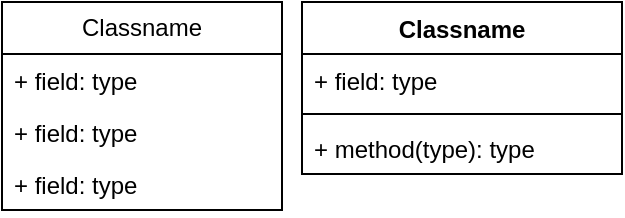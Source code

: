 <mxfile version="22.1.18" type="github">
  <diagram name="Seite-1" id="ZSmkLeSgTR_LV9dQLQKn">
    <mxGraphModel dx="1224" dy="667" grid="1" gridSize="10" guides="1" tooltips="1" connect="1" arrows="1" fold="1" page="1" pageScale="1" pageWidth="827" pageHeight="1169" math="0" shadow="0">
      <root>
        <mxCell id="0" />
        <mxCell id="1" parent="0" />
        <mxCell id="T4g4n2y8UJ4xbw1Z9NGs-1" value="Classname" style="swimlane;fontStyle=0;childLayout=stackLayout;horizontal=1;startSize=26;fillColor=none;horizontalStack=0;resizeParent=1;resizeParentMax=0;resizeLast=0;collapsible=1;marginBottom=0;whiteSpace=wrap;html=1;" vertex="1" parent="1">
          <mxGeometry x="180" y="130" width="140" height="104" as="geometry" />
        </mxCell>
        <mxCell id="T4g4n2y8UJ4xbw1Z9NGs-2" value="+ field: type" style="text;strokeColor=none;fillColor=none;align=left;verticalAlign=top;spacingLeft=4;spacingRight=4;overflow=hidden;rotatable=0;points=[[0,0.5],[1,0.5]];portConstraint=eastwest;whiteSpace=wrap;html=1;" vertex="1" parent="T4g4n2y8UJ4xbw1Z9NGs-1">
          <mxGeometry y="26" width="140" height="26" as="geometry" />
        </mxCell>
        <mxCell id="T4g4n2y8UJ4xbw1Z9NGs-3" value="+ field: type" style="text;strokeColor=none;fillColor=none;align=left;verticalAlign=top;spacingLeft=4;spacingRight=4;overflow=hidden;rotatable=0;points=[[0,0.5],[1,0.5]];portConstraint=eastwest;whiteSpace=wrap;html=1;" vertex="1" parent="T4g4n2y8UJ4xbw1Z9NGs-1">
          <mxGeometry y="52" width="140" height="26" as="geometry" />
        </mxCell>
        <mxCell id="T4g4n2y8UJ4xbw1Z9NGs-4" value="+ field: type" style="text;strokeColor=none;fillColor=none;align=left;verticalAlign=top;spacingLeft=4;spacingRight=4;overflow=hidden;rotatable=0;points=[[0,0.5],[1,0.5]];portConstraint=eastwest;whiteSpace=wrap;html=1;" vertex="1" parent="T4g4n2y8UJ4xbw1Z9NGs-1">
          <mxGeometry y="78" width="140" height="26" as="geometry" />
        </mxCell>
        <mxCell id="T4g4n2y8UJ4xbw1Z9NGs-5" value="Classname" style="swimlane;fontStyle=1;align=center;verticalAlign=top;childLayout=stackLayout;horizontal=1;startSize=26;horizontalStack=0;resizeParent=1;resizeParentMax=0;resizeLast=0;collapsible=1;marginBottom=0;whiteSpace=wrap;html=1;" vertex="1" parent="1">
          <mxGeometry x="330" y="130" width="160" height="86" as="geometry" />
        </mxCell>
        <mxCell id="T4g4n2y8UJ4xbw1Z9NGs-6" value="+ field: type" style="text;strokeColor=none;fillColor=none;align=left;verticalAlign=top;spacingLeft=4;spacingRight=4;overflow=hidden;rotatable=0;points=[[0,0.5],[1,0.5]];portConstraint=eastwest;whiteSpace=wrap;html=1;" vertex="1" parent="T4g4n2y8UJ4xbw1Z9NGs-5">
          <mxGeometry y="26" width="160" height="26" as="geometry" />
        </mxCell>
        <mxCell id="T4g4n2y8UJ4xbw1Z9NGs-7" value="" style="line;strokeWidth=1;fillColor=none;align=left;verticalAlign=middle;spacingTop=-1;spacingLeft=3;spacingRight=3;rotatable=0;labelPosition=right;points=[];portConstraint=eastwest;strokeColor=inherit;" vertex="1" parent="T4g4n2y8UJ4xbw1Z9NGs-5">
          <mxGeometry y="52" width="160" height="8" as="geometry" />
        </mxCell>
        <mxCell id="T4g4n2y8UJ4xbw1Z9NGs-8" value="+ method(type): type" style="text;strokeColor=none;fillColor=none;align=left;verticalAlign=top;spacingLeft=4;spacingRight=4;overflow=hidden;rotatable=0;points=[[0,0.5],[1,0.5]];portConstraint=eastwest;whiteSpace=wrap;html=1;" vertex="1" parent="T4g4n2y8UJ4xbw1Z9NGs-5">
          <mxGeometry y="60" width="160" height="26" as="geometry" />
        </mxCell>
      </root>
    </mxGraphModel>
  </diagram>
</mxfile>
